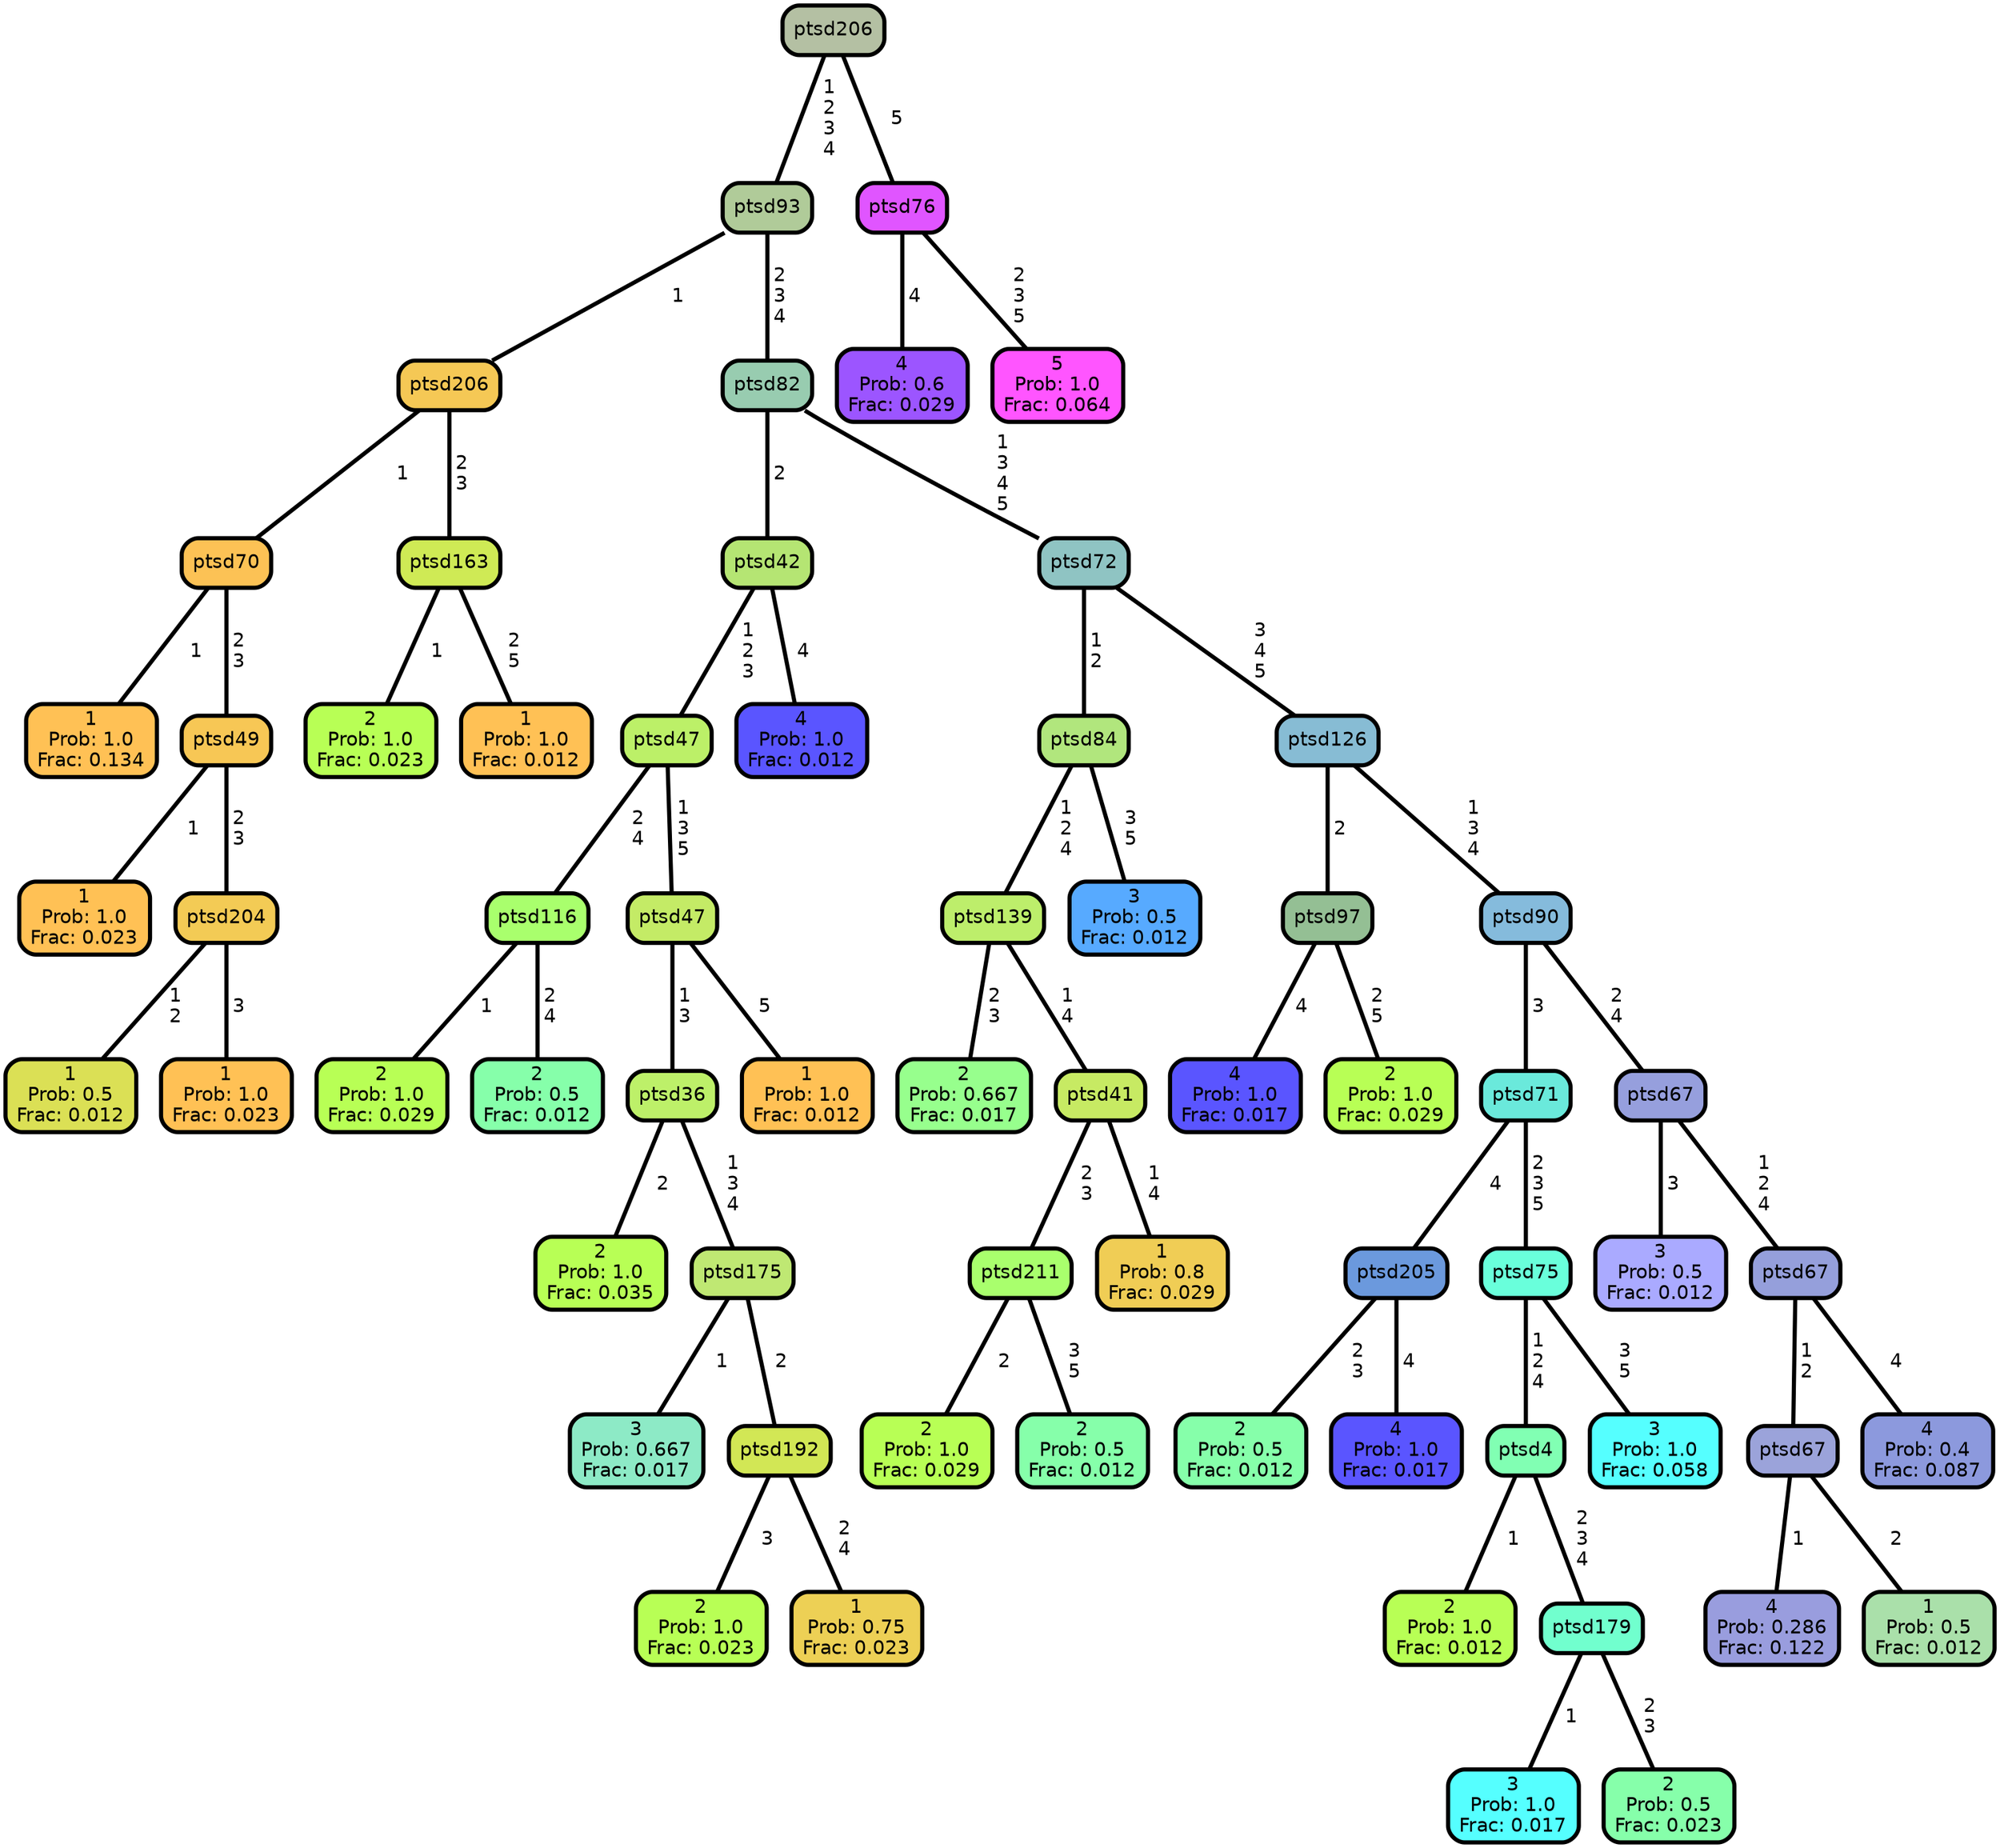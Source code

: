 graph Tree {
node [shape=box, style="filled, rounded",color="black",penwidth="3",fontcolor="black",                 fontname=helvetica] ;
graph [ranksep="0 equally", splines=straight,                 bgcolor=transparent, dpi=200] ;
edge [fontname=helvetica, color=black] ;
0 [label="1
Prob: 1.0
Frac: 0.134", fillcolor="#ffc155"] ;
1 [label="ptsd70", fillcolor="#fcc255"] ;
2 [label="1
Prob: 1.0
Frac: 0.023", fillcolor="#ffc155"] ;
3 [label="ptsd49", fillcolor="#f7c755"] ;
4 [label="1
Prob: 0.5
Frac: 0.012", fillcolor="#dbe055"] ;
5 [label="ptsd204", fillcolor="#f3cb55"] ;
6 [label="1
Prob: 1.0
Frac: 0.023", fillcolor="#ffc155"] ;
7 [label="ptsd206", fillcolor="#f5c855"] ;
8 [label="2
Prob: 1.0
Frac: 0.023", fillcolor="#b8ff55"] ;
9 [label="ptsd163", fillcolor="#cfea55"] ;
10 [label="1
Prob: 1.0
Frac: 0.012", fillcolor="#ffc155"] ;
11 [label="ptsd93", fillcolor="#b0cb99"] ;
12 [label="2
Prob: 1.0
Frac: 0.029", fillcolor="#b8ff55"] ;
13 [label="ptsd116", fillcolor="#a9ff6d"] ;
14 [label="2
Prob: 0.5
Frac: 0.012", fillcolor="#86ffaa"] ;
15 [label="ptsd47", fillcolor="#bcf068"] ;
16 [label="2
Prob: 1.0
Frac: 0.035", fillcolor="#b8ff55"] ;
17 [label="ptsd36", fillcolor="#bdf069"] ;
18 [label="3
Prob: 0.667
Frac: 0.017", fillcolor="#8deac6"] ;
19 [label="ptsd175", fillcolor="#bfe873"] ;
20 [label="2
Prob: 1.0
Frac: 0.023", fillcolor="#b8ff55"] ;
21 [label="ptsd192", fillcolor="#d2e755"] ;
22 [label="1
Prob: 0.75
Frac: 0.023", fillcolor="#edd055"] ;
23 [label="ptsd47", fillcolor="#c4eb66"] ;
24 [label="1
Prob: 1.0
Frac: 0.012", fillcolor="#ffc155"] ;
25 [label="ptsd42", fillcolor="#b5e573"] ;
26 [label="4
Prob: 1.0
Frac: 0.012", fillcolor="#5a55ff"] ;
27 [label="ptsd82", fillcolor="#98ccb0"] ;
28 [label="2
Prob: 0.667
Frac: 0.017", fillcolor="#97ff8d"] ;
29 [label="ptsd139", fillcolor="#bdee6b"] ;
30 [label="2
Prob: 1.0
Frac: 0.029", fillcolor="#b8ff55"] ;
31 [label="ptsd211", fillcolor="#a9ff6d"] ;
32 [label="2
Prob: 0.5
Frac: 0.012", fillcolor="#86ffaa"] ;
33 [label="ptsd41", fillcolor="#c7ea63"] ;
34 [label="1
Prob: 0.8
Frac: 0.029", fillcolor="#f0cd55"] ;
35 [label="ptsd84", fillcolor="#b1e67d"] ;
36 [label="3
Prob: 0.5
Frac: 0.012", fillcolor="#57aaff"] ;
37 [label="ptsd72", fillcolor="#8fc4c3"] ;
38 [label="4
Prob: 1.0
Frac: 0.017", fillcolor="#5a55ff"] ;
39 [label="ptsd97", fillcolor="#94bf94"] ;
40 [label="2
Prob: 1.0
Frac: 0.029", fillcolor="#b8ff55"] ;
41 [label="ptsd126", fillcolor="#87bcd4"] ;
42 [label="2
Prob: 0.5
Frac: 0.012", fillcolor="#86ffaa"] ;
43 [label="ptsd205", fillcolor="#6b99dd"] ;
44 [label="4
Prob: 1.0
Frac: 0.017", fillcolor="#5a55ff"] ;
45 [label="ptsd71", fillcolor="#6ae9db"] ;
46 [label="2
Prob: 1.0
Frac: 0.012", fillcolor="#b8ff55"] ;
47 [label="ptsd4", fillcolor="#81ffb3"] ;
48 [label="3
Prob: 1.0
Frac: 0.017", fillcolor="#55ffff"] ;
49 [label="ptsd179", fillcolor="#71ffce"] ;
50 [label="2
Prob: 0.5
Frac: 0.023", fillcolor="#86ffaa"] ;
51 [label="ptsd75", fillcolor="#69ffdb"] ;
52 [label="3
Prob: 1.0
Frac: 0.058", fillcolor="#55ffff"] ;
53 [label="ptsd90", fillcolor="#85bbdc"] ;
54 [label="3
Prob: 0.5
Frac: 0.012", fillcolor="#aaaaff"] ;
55 [label="ptsd67", fillcolor="#969fdd"] ;
56 [label="4
Prob: 0.286
Frac: 0.122", fillcolor="#999dde"] ;
57 [label="ptsd67", fillcolor="#9ba3da"] ;
58 [label="1
Prob: 0.5
Frac: 0.012", fillcolor="#aae0aa"] ;
59 [label="ptsd67", fillcolor="#959fdb"] ;
60 [label="4
Prob: 0.4
Frac: 0.087", fillcolor="#8c99dd"] ;
61 [label="ptsd206", fillcolor="#b4c0a3"] ;
62 [label="4
Prob: 0.6
Frac: 0.029", fillcolor="#9c55ff"] ;
63 [label="ptsd76", fillcolor="#e055ff"] ;
64 [label="5
Prob: 1.0
Frac: 0.064", fillcolor="#ff55ff"] ;
1 -- 0 [label=" 1",penwidth=3] ;
1 -- 3 [label=" 2\n 3",penwidth=3] ;
3 -- 2 [label=" 1",penwidth=3] ;
3 -- 5 [label=" 2\n 3",penwidth=3] ;
5 -- 4 [label=" 1\n 2",penwidth=3] ;
5 -- 6 [label=" 3",penwidth=3] ;
7 -- 1 [label=" 1",penwidth=3] ;
7 -- 9 [label=" 2\n 3",penwidth=3] ;
9 -- 8 [label=" 1",penwidth=3] ;
9 -- 10 [label=" 2\n 5",penwidth=3] ;
11 -- 7 [label=" 1",penwidth=3] ;
11 -- 27 [label=" 2\n 3\n 4",penwidth=3] ;
13 -- 12 [label=" 1",penwidth=3] ;
13 -- 14 [label=" 2\n 4",penwidth=3] ;
15 -- 13 [label=" 2\n 4",penwidth=3] ;
15 -- 23 [label=" 1\n 3\n 5",penwidth=3] ;
17 -- 16 [label=" 2",penwidth=3] ;
17 -- 19 [label=" 1\n 3\n 4",penwidth=3] ;
19 -- 18 [label=" 1",penwidth=3] ;
19 -- 21 [label=" 2",penwidth=3] ;
21 -- 20 [label=" 3",penwidth=3] ;
21 -- 22 [label=" 2\n 4",penwidth=3] ;
23 -- 17 [label=" 1\n 3",penwidth=3] ;
23 -- 24 [label=" 5",penwidth=3] ;
25 -- 15 [label=" 1\n 2\n 3",penwidth=3] ;
25 -- 26 [label=" 4",penwidth=3] ;
27 -- 25 [label=" 2",penwidth=3] ;
27 -- 37 [label=" 1\n 3\n 4\n 5",penwidth=3] ;
29 -- 28 [label=" 2\n 3",penwidth=3] ;
29 -- 33 [label=" 1\n 4",penwidth=3] ;
31 -- 30 [label=" 2",penwidth=3] ;
31 -- 32 [label=" 3\n 5",penwidth=3] ;
33 -- 31 [label=" 2\n 3",penwidth=3] ;
33 -- 34 [label=" 1\n 4",penwidth=3] ;
35 -- 29 [label=" 1\n 2\n 4",penwidth=3] ;
35 -- 36 [label=" 3\n 5",penwidth=3] ;
37 -- 35 [label=" 1\n 2",penwidth=3] ;
37 -- 41 [label=" 3\n 4\n 5",penwidth=3] ;
39 -- 38 [label=" 4",penwidth=3] ;
39 -- 40 [label=" 2\n 5",penwidth=3] ;
41 -- 39 [label=" 2",penwidth=3] ;
41 -- 53 [label=" 1\n 3\n 4",penwidth=3] ;
43 -- 42 [label=" 2\n 3",penwidth=3] ;
43 -- 44 [label=" 4",penwidth=3] ;
45 -- 43 [label=" 4",penwidth=3] ;
45 -- 51 [label=" 2\n 3\n 5",penwidth=3] ;
47 -- 46 [label=" 1",penwidth=3] ;
47 -- 49 [label=" 2\n 3\n 4",penwidth=3] ;
49 -- 48 [label=" 1",penwidth=3] ;
49 -- 50 [label=" 2\n 3",penwidth=3] ;
51 -- 47 [label=" 1\n 2\n 4",penwidth=3] ;
51 -- 52 [label=" 3\n 5",penwidth=3] ;
53 -- 45 [label=" 3",penwidth=3] ;
53 -- 55 [label=" 2\n 4",penwidth=3] ;
55 -- 54 [label=" 3",penwidth=3] ;
55 -- 59 [label=" 1\n 2\n 4",penwidth=3] ;
57 -- 56 [label=" 1",penwidth=3] ;
57 -- 58 [label=" 2",penwidth=3] ;
59 -- 57 [label=" 1\n 2",penwidth=3] ;
59 -- 60 [label=" 4",penwidth=3] ;
61 -- 11 [label=" 1\n 2\n 3\n 4",penwidth=3] ;
61 -- 63 [label=" 5",penwidth=3] ;
63 -- 62 [label=" 4",penwidth=3] ;
63 -- 64 [label=" 2\n 3\n 5",penwidth=3] ;
{rank = same;}}